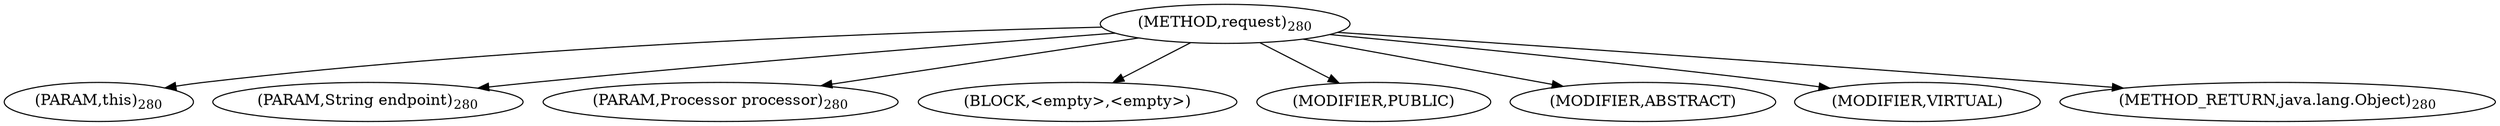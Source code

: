 digraph "request" {  
"258" [label = <(METHOD,request)<SUB>280</SUB>> ]
"259" [label = <(PARAM,this)<SUB>280</SUB>> ]
"260" [label = <(PARAM,String endpoint)<SUB>280</SUB>> ]
"261" [label = <(PARAM,Processor processor)<SUB>280</SUB>> ]
"262" [label = <(BLOCK,&lt;empty&gt;,&lt;empty&gt;)> ]
"263" [label = <(MODIFIER,PUBLIC)> ]
"264" [label = <(MODIFIER,ABSTRACT)> ]
"265" [label = <(MODIFIER,VIRTUAL)> ]
"266" [label = <(METHOD_RETURN,java.lang.Object)<SUB>280</SUB>> ]
  "258" -> "259" 
  "258" -> "260" 
  "258" -> "261" 
  "258" -> "262" 
  "258" -> "263" 
  "258" -> "264" 
  "258" -> "265" 
  "258" -> "266" 
}
